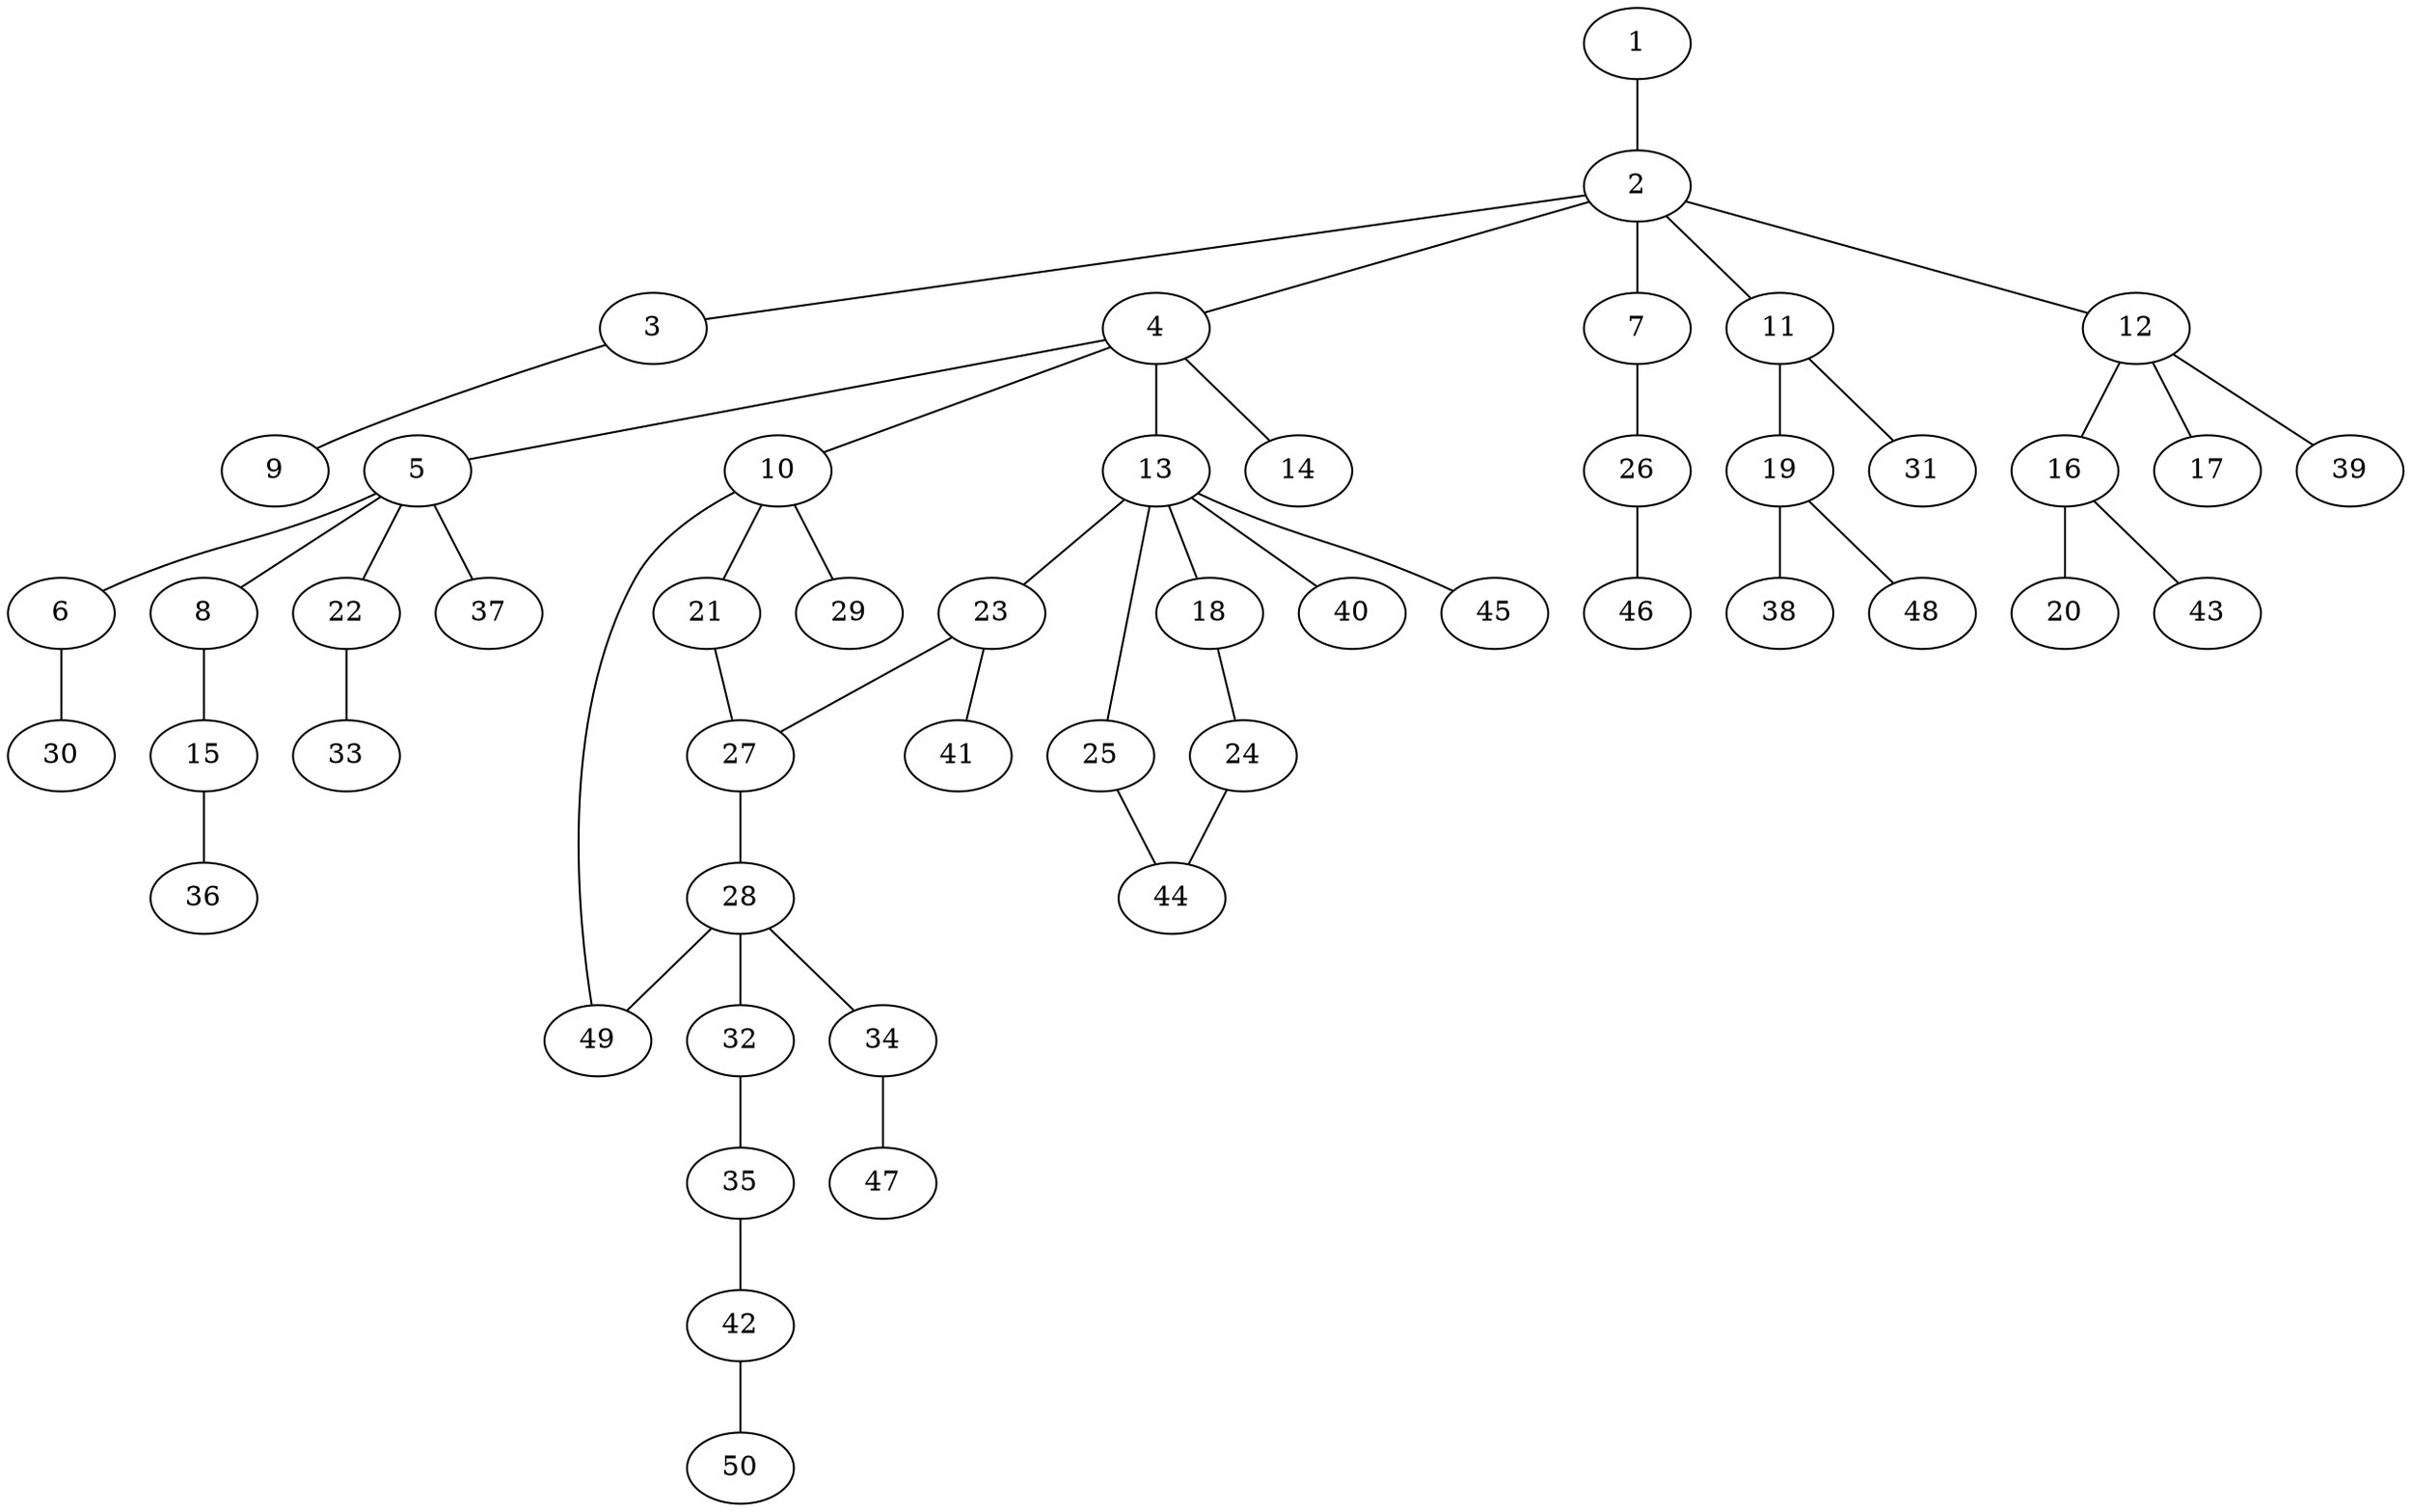 graph graphname {1--2
2--3
2--4
2--7
2--11
2--12
3--9
4--5
4--10
4--13
4--14
5--6
5--8
5--22
5--37
6--30
7--26
8--15
10--21
10--29
10--49
11--19
11--31
12--16
12--17
12--39
13--18
13--23
13--25
13--40
13--45
15--36
16--20
16--43
18--24
19--38
19--48
21--27
22--33
23--27
23--41
24--44
25--44
26--46
27--28
28--32
28--34
28--49
32--35
34--47
35--42
42--50
}